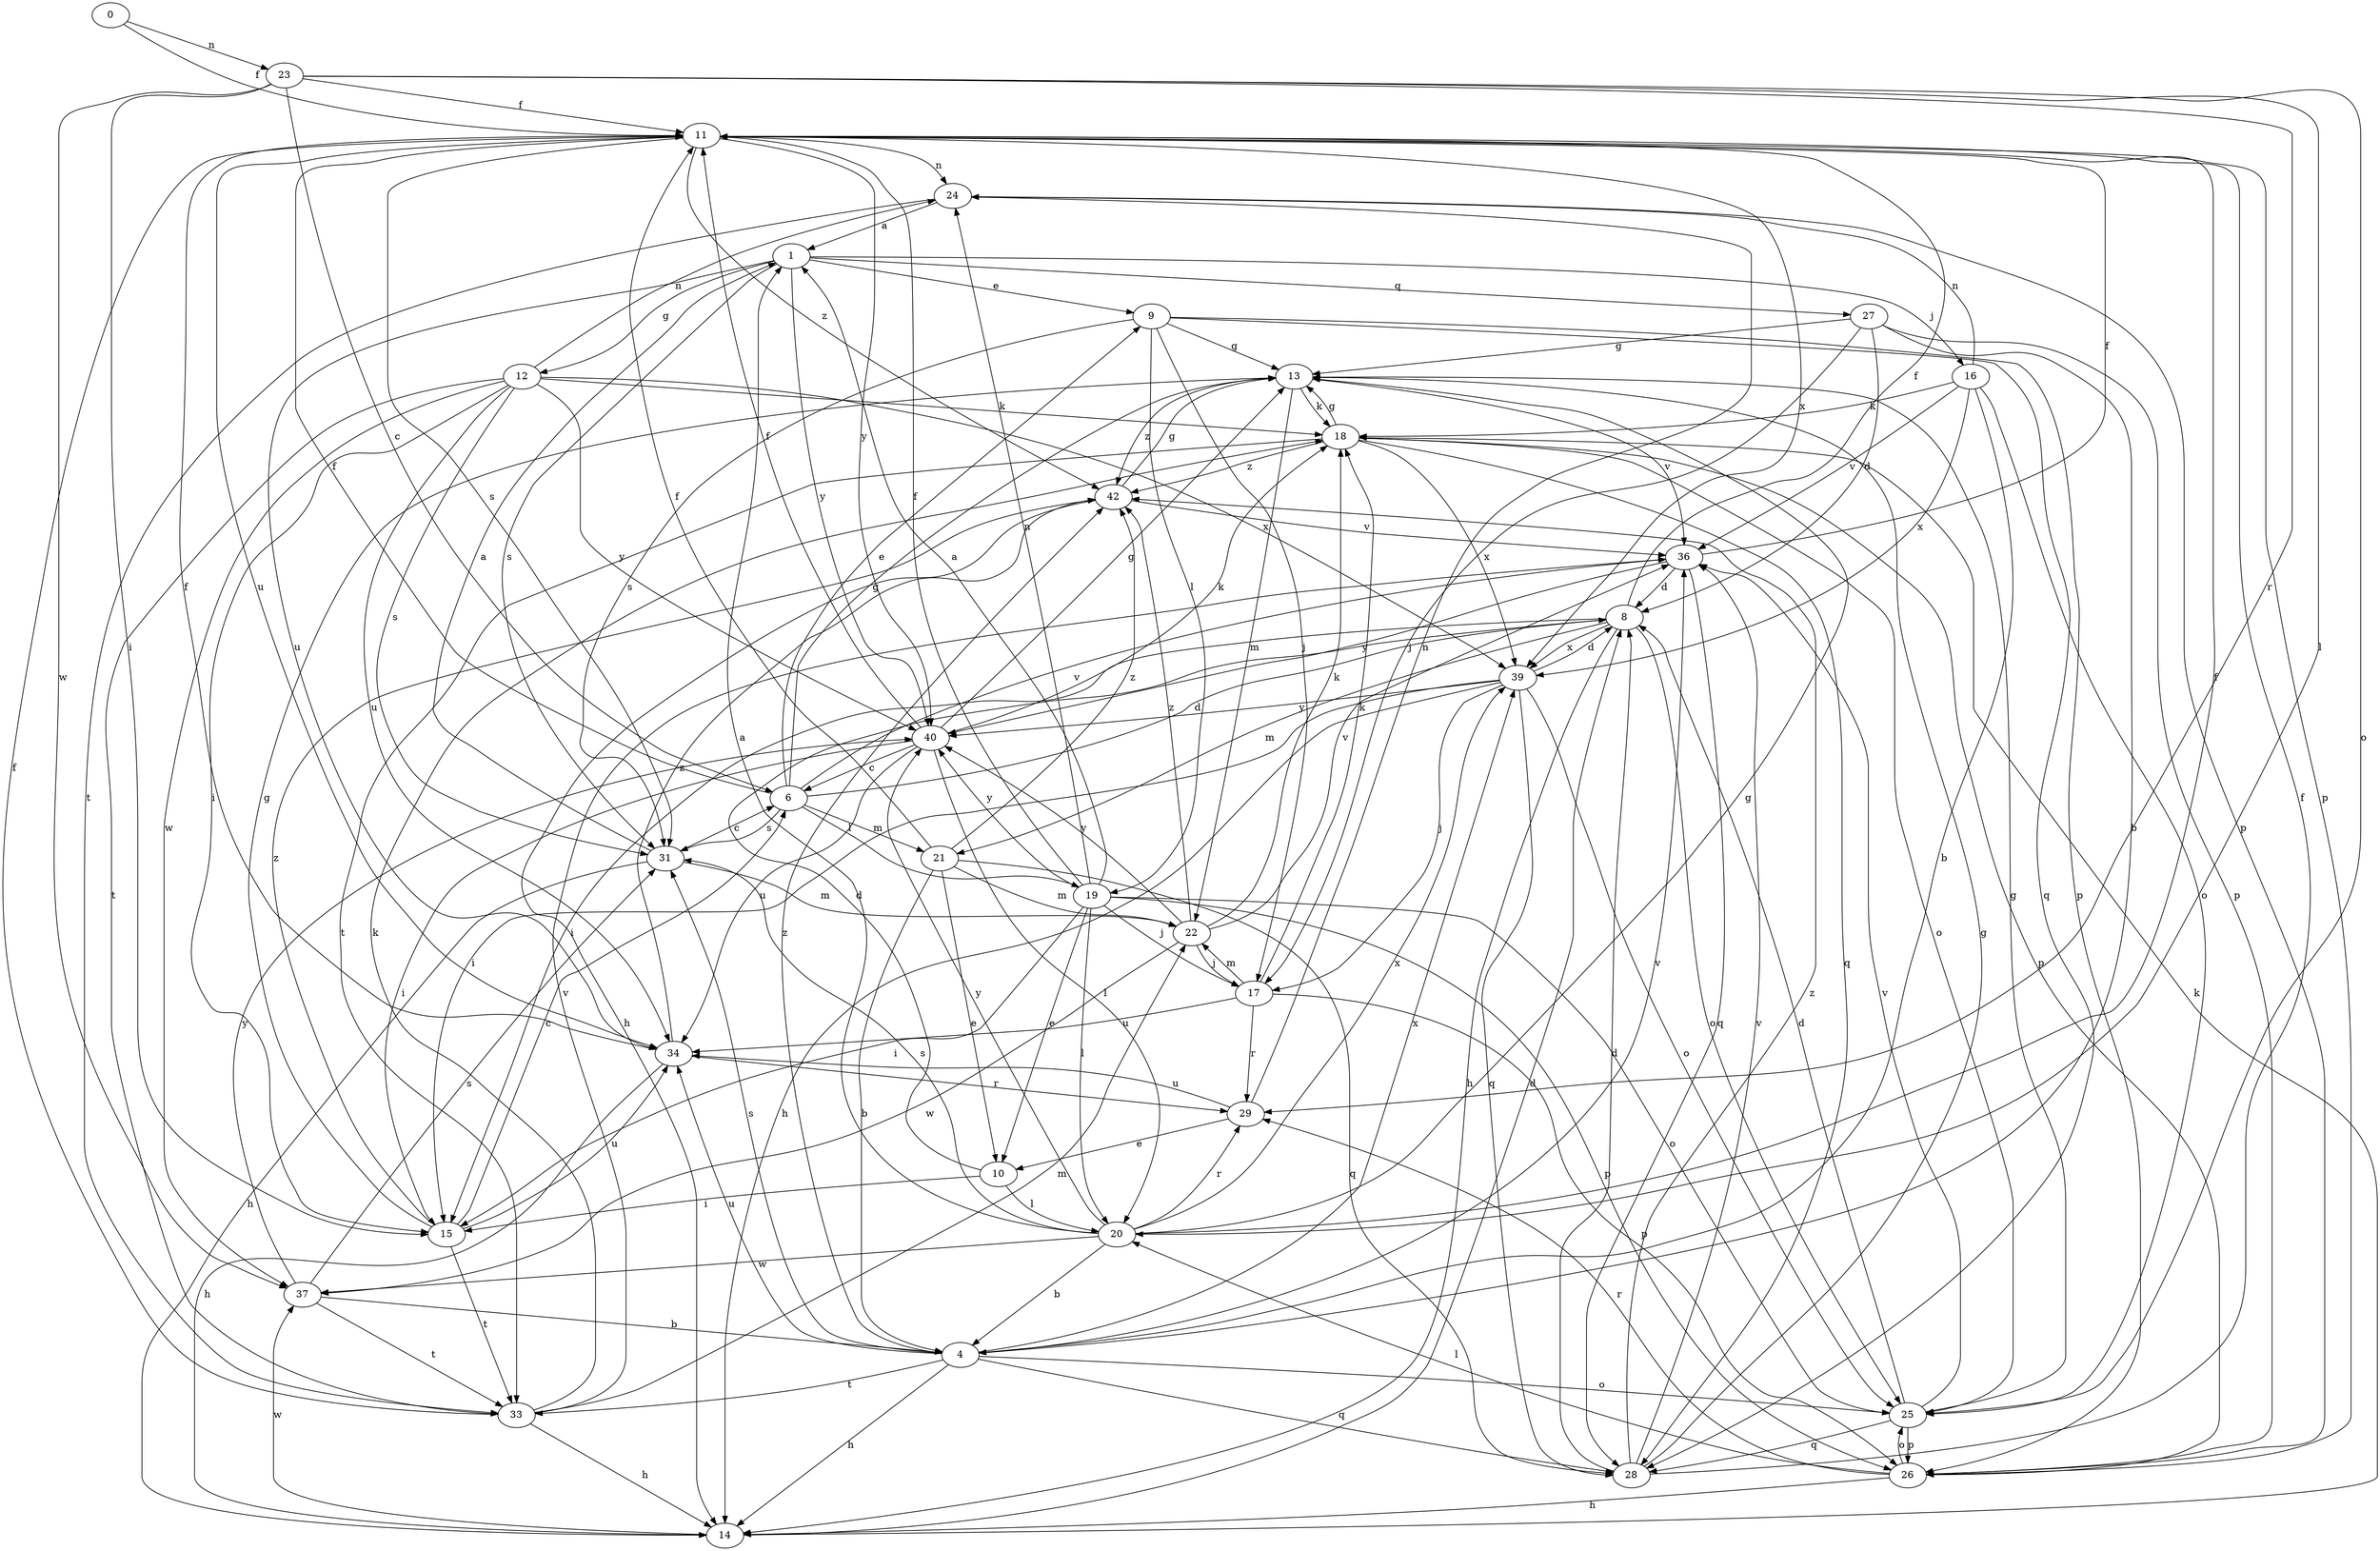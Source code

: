 strict digraph  {
0;
1;
4;
6;
8;
9;
10;
11;
12;
13;
14;
15;
16;
17;
18;
19;
20;
21;
22;
23;
24;
25;
26;
27;
28;
29;
31;
33;
34;
36;
37;
39;
40;
42;
0 -> 11  [label=f];
0 -> 23  [label=n];
1 -> 9  [label=e];
1 -> 12  [label=g];
1 -> 16  [label=j];
1 -> 27  [label=q];
1 -> 31  [label=s];
1 -> 34  [label=u];
1 -> 40  [label=y];
4 -> 14  [label=h];
4 -> 25  [label=o];
4 -> 28  [label=q];
4 -> 31  [label=s];
4 -> 33  [label=t];
4 -> 34  [label=u];
4 -> 36  [label=v];
4 -> 39  [label=x];
4 -> 42  [label=z];
6 -> 8  [label=d];
6 -> 9  [label=e];
6 -> 11  [label=f];
6 -> 13  [label=g];
6 -> 19  [label=l];
6 -> 21  [label=m];
6 -> 31  [label=s];
6 -> 36  [label=v];
8 -> 11  [label=f];
8 -> 14  [label=h];
8 -> 15  [label=i];
8 -> 21  [label=m];
8 -> 25  [label=o];
8 -> 39  [label=x];
9 -> 13  [label=g];
9 -> 17  [label=j];
9 -> 19  [label=l];
9 -> 26  [label=p];
9 -> 28  [label=q];
9 -> 31  [label=s];
10 -> 8  [label=d];
10 -> 15  [label=i];
10 -> 20  [label=l];
11 -> 24  [label=n];
11 -> 26  [label=p];
11 -> 31  [label=s];
11 -> 34  [label=u];
11 -> 39  [label=x];
11 -> 40  [label=y];
11 -> 42  [label=z];
12 -> 15  [label=i];
12 -> 18  [label=k];
12 -> 24  [label=n];
12 -> 31  [label=s];
12 -> 33  [label=t];
12 -> 34  [label=u];
12 -> 37  [label=w];
12 -> 39  [label=x];
12 -> 40  [label=y];
13 -> 18  [label=k];
13 -> 22  [label=m];
13 -> 36  [label=v];
13 -> 42  [label=z];
14 -> 8  [label=d];
14 -> 18  [label=k];
14 -> 37  [label=w];
15 -> 6  [label=c];
15 -> 13  [label=g];
15 -> 33  [label=t];
15 -> 34  [label=u];
15 -> 42  [label=z];
16 -> 4  [label=b];
16 -> 18  [label=k];
16 -> 24  [label=n];
16 -> 25  [label=o];
16 -> 36  [label=v];
16 -> 39  [label=x];
17 -> 18  [label=k];
17 -> 22  [label=m];
17 -> 26  [label=p];
17 -> 29  [label=r];
17 -> 34  [label=u];
18 -> 13  [label=g];
18 -> 25  [label=o];
18 -> 26  [label=p];
18 -> 28  [label=q];
18 -> 33  [label=t];
18 -> 39  [label=x];
18 -> 42  [label=z];
19 -> 1  [label=a];
19 -> 10  [label=e];
19 -> 11  [label=f];
19 -> 15  [label=i];
19 -> 17  [label=j];
19 -> 20  [label=l];
19 -> 24  [label=n];
19 -> 25  [label=o];
19 -> 26  [label=p];
19 -> 40  [label=y];
20 -> 1  [label=a];
20 -> 4  [label=b];
20 -> 11  [label=f];
20 -> 13  [label=g];
20 -> 29  [label=r];
20 -> 31  [label=s];
20 -> 37  [label=w];
20 -> 39  [label=x];
20 -> 40  [label=y];
21 -> 4  [label=b];
21 -> 10  [label=e];
21 -> 11  [label=f];
21 -> 22  [label=m];
21 -> 28  [label=q];
21 -> 42  [label=z];
22 -> 17  [label=j];
22 -> 18  [label=k];
22 -> 36  [label=v];
22 -> 37  [label=w];
22 -> 40  [label=y];
22 -> 42  [label=z];
23 -> 6  [label=c];
23 -> 11  [label=f];
23 -> 15  [label=i];
23 -> 20  [label=l];
23 -> 25  [label=o];
23 -> 29  [label=r];
23 -> 37  [label=w];
24 -> 1  [label=a];
24 -> 26  [label=p];
24 -> 33  [label=t];
25 -> 8  [label=d];
25 -> 13  [label=g];
25 -> 26  [label=p];
25 -> 28  [label=q];
25 -> 36  [label=v];
26 -> 14  [label=h];
26 -> 20  [label=l];
26 -> 25  [label=o];
26 -> 29  [label=r];
27 -> 4  [label=b];
27 -> 8  [label=d];
27 -> 13  [label=g];
27 -> 17  [label=j];
27 -> 26  [label=p];
28 -> 8  [label=d];
28 -> 11  [label=f];
28 -> 13  [label=g];
28 -> 36  [label=v];
28 -> 42  [label=z];
29 -> 10  [label=e];
29 -> 24  [label=n];
29 -> 34  [label=u];
31 -> 1  [label=a];
31 -> 6  [label=c];
31 -> 14  [label=h];
31 -> 22  [label=m];
33 -> 11  [label=f];
33 -> 14  [label=h];
33 -> 18  [label=k];
33 -> 22  [label=m];
33 -> 36  [label=v];
34 -> 11  [label=f];
34 -> 14  [label=h];
34 -> 29  [label=r];
34 -> 42  [label=z];
36 -> 8  [label=d];
36 -> 11  [label=f];
36 -> 28  [label=q];
36 -> 40  [label=y];
37 -> 4  [label=b];
37 -> 31  [label=s];
37 -> 33  [label=t];
37 -> 40  [label=y];
39 -> 8  [label=d];
39 -> 14  [label=h];
39 -> 15  [label=i];
39 -> 17  [label=j];
39 -> 25  [label=o];
39 -> 28  [label=q];
39 -> 40  [label=y];
40 -> 6  [label=c];
40 -> 11  [label=f];
40 -> 13  [label=g];
40 -> 15  [label=i];
40 -> 18  [label=k];
40 -> 20  [label=l];
40 -> 34  [label=u];
42 -> 13  [label=g];
42 -> 14  [label=h];
42 -> 36  [label=v];
}
